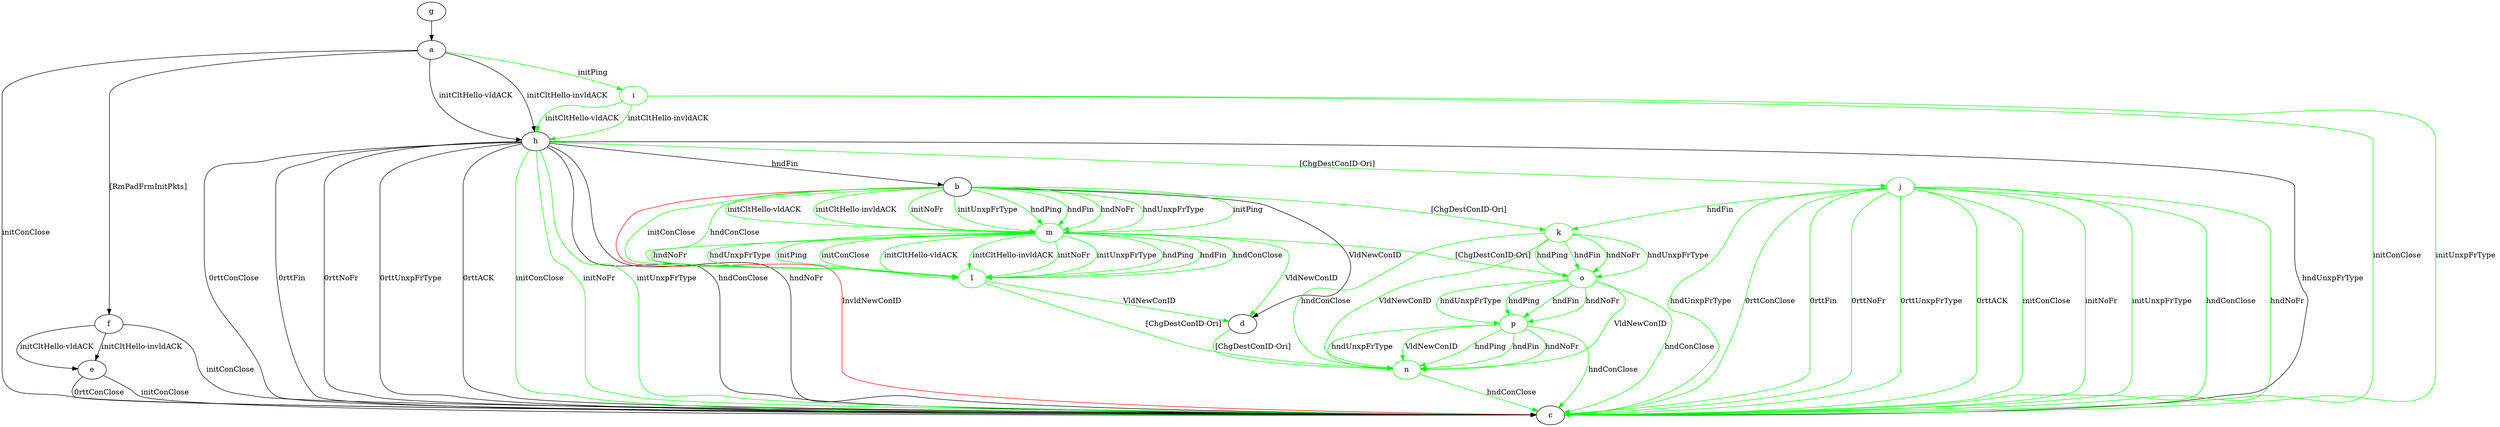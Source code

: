 digraph "" {
	a -> c	[key=0,
		label="initConClose "];
	a -> f	[key=0,
		label="[RmPadFrmInitPkts] "];
	a -> h	[key=0,
		label="initCltHello-vldACK "];
	a -> h	[key=1,
		label="initCltHello-invldACK "];
	i	[color=green];
	a -> i	[key=0,
		color=green,
		label="initPing "];
	b -> c	[key=0,
		color=red,
		label="InvldNewConID "];
	b -> d	[key=0,
		label="VldNewConID "];
	k	[color=green];
	b -> k	[key=0,
		color=green,
		label="[ChgDestConID-Ori] "];
	l	[color=green];
	b -> l	[key=0,
		color=green,
		label="initConClose "];
	b -> l	[key=1,
		color=green,
		label="hndConClose "];
	m	[color=green];
	b -> m	[key=0,
		color=green,
		label="initPing "];
	b -> m	[key=1,
		color=green,
		label="initCltHello-vldACK "];
	b -> m	[key=2,
		color=green,
		label="initCltHello-invldACK "];
	b -> m	[key=3,
		color=green,
		label="initNoFr "];
	b -> m	[key=4,
		color=green,
		label="initUnxpFrType "];
	b -> m	[key=5,
		color=green,
		label="hndPing "];
	b -> m	[key=6,
		color=green,
		label="hndFin "];
	b -> m	[key=7,
		color=green,
		label="hndNoFr "];
	b -> m	[key=8,
		color=green,
		label="hndUnxpFrType "];
	n	[color=green];
	d -> n	[key=0,
		color=green,
		label="[ChgDestConID-Ori] "];
	e -> c	[key=0,
		label="initConClose "];
	e -> c	[key=1,
		label="0rttConClose "];
	f -> c	[key=0,
		label="initConClose "];
	f -> e	[key=0,
		label="initCltHello-vldACK "];
	f -> e	[key=1,
		label="initCltHello-invldACK "];
	g -> a	[key=0];
	h -> b	[key=0,
		label="hndFin "];
	h -> c	[key=0,
		label="hndConClose "];
	h -> c	[key=1,
		label="hndNoFr "];
	h -> c	[key=2,
		label="hndUnxpFrType "];
	h -> c	[key=3,
		label="0rttConClose "];
	h -> c	[key=4,
		label="0rttFin "];
	h -> c	[key=5,
		label="0rttNoFr "];
	h -> c	[key=6,
		label="0rttUnxpFrType "];
	h -> c	[key=7,
		label="0rttACK "];
	h -> c	[key=8,
		color=green,
		label="initConClose "];
	h -> c	[key=9,
		color=green,
		label="initNoFr "];
	h -> c	[key=10,
		color=green,
		label="initUnxpFrType "];
	j	[color=green];
	h -> j	[key=0,
		color=green,
		label="[ChgDestConID-Ori] "];
	i -> c	[key=0,
		color=green,
		label="initConClose "];
	i -> c	[key=1,
		color=green,
		label="initUnxpFrType "];
	i -> h	[key=0,
		color=green,
		label="initCltHello-vldACK "];
	i -> h	[key=1,
		color=green,
		label="initCltHello-invldACK "];
	j -> c	[key=0,
		color=green,
		label="initConClose "];
	j -> c	[key=1,
		color=green,
		label="initNoFr "];
	j -> c	[key=2,
		color=green,
		label="initUnxpFrType "];
	j -> c	[key=3,
		color=green,
		label="hndConClose "];
	j -> c	[key=4,
		color=green,
		label="hndNoFr "];
	j -> c	[key=5,
		color=green,
		label="hndUnxpFrType "];
	j -> c	[key=6,
		color=green,
		label="0rttConClose "];
	j -> c	[key=7,
		color=green,
		label="0rttFin "];
	j -> c	[key=8,
		color=green,
		label="0rttNoFr "];
	j -> c	[key=9,
		color=green,
		label="0rttUnxpFrType "];
	j -> c	[key=10,
		color=green,
		label="0rttACK "];
	j -> k	[key=0,
		color=green,
		label="hndFin "];
	k -> n	[key=0,
		color=green,
		label="hndConClose "];
	k -> n	[key=1,
		color=green,
		label="VldNewConID "];
	o	[color=green];
	k -> o	[key=0,
		color=green,
		label="hndPing "];
	k -> o	[key=1,
		color=green,
		label="hndFin "];
	k -> o	[key=2,
		color=green,
		label="hndNoFr "];
	k -> o	[key=3,
		color=green,
		label="hndUnxpFrType "];
	l -> d	[key=0,
		color=green,
		label="VldNewConID "];
	l -> n	[key=0,
		color=green,
		label="[ChgDestConID-Ori] "];
	m -> d	[key=0,
		color=green,
		label="VldNewConID "];
	m -> l	[key=0,
		color=green,
		label="initPing "];
	m -> l	[key=1,
		color=green,
		label="initConClose "];
	m -> l	[key=2,
		color=green,
		label="initCltHello-vldACK "];
	m -> l	[key=3,
		color=green,
		label="initCltHello-invldACK "];
	m -> l	[key=4,
		color=green,
		label="initNoFr "];
	m -> l	[key=5,
		color=green,
		label="initUnxpFrType "];
	m -> l	[key=6,
		color=green,
		label="hndPing "];
	m -> l	[key=7,
		color=green,
		label="hndFin "];
	m -> l	[key=8,
		color=green,
		label="hndConClose "];
	m -> l	[key=9,
		color=green,
		label="hndNoFr "];
	m -> l	[key=10,
		color=green,
		label="hndUnxpFrType "];
	m -> o	[key=0,
		color=green,
		label="[ChgDestConID-Ori] "];
	n -> c	[key=0,
		color=green,
		label="hndConClose "];
	o -> c	[key=0,
		color=green,
		label="hndConClose "];
	o -> n	[key=0,
		color=green,
		label="VldNewConID "];
	p	[color=green];
	o -> p	[key=0,
		color=green,
		label="hndPing "];
	o -> p	[key=1,
		color=green,
		label="hndFin "];
	o -> p	[key=2,
		color=green,
		label="hndNoFr "];
	o -> p	[key=3,
		color=green,
		label="hndUnxpFrType "];
	p -> c	[key=0,
		color=green,
		label="hndConClose "];
	p -> n	[key=0,
		color=green,
		label="hndPing "];
	p -> n	[key=1,
		color=green,
		label="hndFin "];
	p -> n	[key=2,
		color=green,
		label="hndNoFr "];
	p -> n	[key=3,
		color=green,
		label="hndUnxpFrType "];
	p -> n	[key=4,
		color=green,
		label="VldNewConID "];
}
